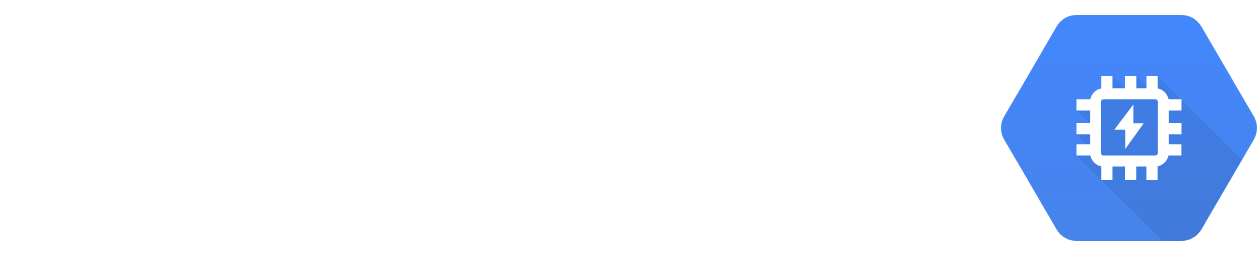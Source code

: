 <mxfile version="13.6.0" type="github"><diagram id="dQnWIwxg25Cv5IZqiCGc" name="Page-1"><mxGraphModel dx="1112" dy="647" grid="1" gridSize="10" guides="1" tooltips="1" connect="1" arrows="1" fold="1" page="1" pageScale="1" pageWidth="827" pageHeight="1169" math="0" shadow="0"><root><mxCell id="0"/><mxCell id="1" parent="0"/><mxCell id="_iDQuuAQu23F64emr4-P-1" value="" style="shape=mxgraph.gcp.compute.gpu;html=1;fillColor=#4387FD;gradientColor=#4683EA;strokeColor=none;verticalLabelPosition=bottom;verticalAlign=top;align=center;" vertex="1" parent="1"><mxGeometry x="570" y="517.5" width="129" height="113" as="geometry"/></mxCell><mxCell id="_iDQuuAQu23F64emr4-P-2" value="" style="shape=image;html=1;verticalAlign=top;verticalLabelPosition=bottom;labelBackgroundColor=#ffffff;imageAspect=0;aspect=fixed;image=https://cdn4.iconfinder.com/data/icons/big-data-free/32/Data-08-128.png" vertex="1" parent="1"><mxGeometry x="70" y="510" width="128" height="128" as="geometry"/></mxCell></root></mxGraphModel></diagram></mxfile>
